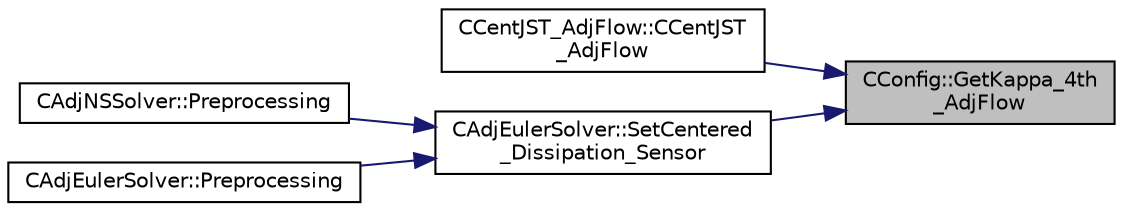 digraph "CConfig::GetKappa_4th_AdjFlow"
{
 // LATEX_PDF_SIZE
  edge [fontname="Helvetica",fontsize="10",labelfontname="Helvetica",labelfontsize="10"];
  node [fontname="Helvetica",fontsize="10",shape=record];
  rankdir="RL";
  Node1 [label="CConfig::GetKappa_4th\l_AdjFlow",height=0.2,width=0.4,color="black", fillcolor="grey75", style="filled", fontcolor="black",tooltip="Value of the calibrated constant for the high order method (center scheme)."];
  Node1 -> Node2 [dir="back",color="midnightblue",fontsize="10",style="solid",fontname="Helvetica"];
  Node2 [label="CCentJST_AdjFlow::CCentJST\l_AdjFlow",height=0.2,width=0.4,color="black", fillcolor="white", style="filled",URL="$classCCentJST__AdjFlow.html#a7822739aeee9c8ee0f0fd72b28858572",tooltip="Constructor of the class."];
  Node1 -> Node3 [dir="back",color="midnightblue",fontsize="10",style="solid",fontname="Helvetica"];
  Node3 [label="CAdjEulerSolver::SetCentered\l_Dissipation_Sensor",height=0.2,width=0.4,color="black", fillcolor="white", style="filled",URL="$classCAdjEulerSolver.html#af1b72ed76900f821d2f51942cb4252db",tooltip="Compute the sensor for higher order dissipation control in rotating problems."];
  Node3 -> Node4 [dir="back",color="midnightblue",fontsize="10",style="solid",fontname="Helvetica"];
  Node4 [label="CAdjNSSolver::Preprocessing",height=0.2,width=0.4,color="black", fillcolor="white", style="filled",URL="$classCAdjNSSolver.html#a0669f6fb8ef7cd7800d151d4aff7d3f6",tooltip="Restart residual and compute gradients."];
  Node3 -> Node5 [dir="back",color="midnightblue",fontsize="10",style="solid",fontname="Helvetica"];
  Node5 [label="CAdjEulerSolver::Preprocessing",height=0.2,width=0.4,color="black", fillcolor="white", style="filled",URL="$classCAdjEulerSolver.html#a64baf8c7af6006bdc4ad0919f7c2507a",tooltip="Initialize the residual vectors."];
}
